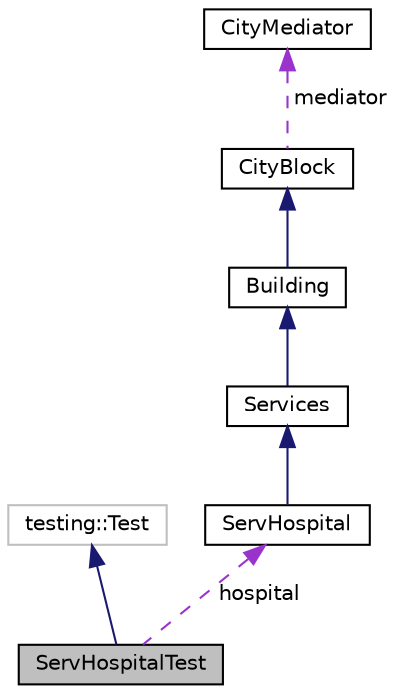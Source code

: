 digraph "ServHospitalTest"
{
 // LATEX_PDF_SIZE
  edge [fontname="Helvetica",fontsize="10",labelfontname="Helvetica",labelfontsize="10"];
  node [fontname="Helvetica",fontsize="10",shape=record];
  Node1 [label="ServHospitalTest",height=0.2,width=0.4,color="black", fillcolor="grey75", style="filled", fontcolor="black",tooltip=" "];
  Node2 -> Node1 [dir="back",color="midnightblue",fontsize="10",style="solid"];
  Node2 [label="testing::Test",height=0.2,width=0.4,color="grey75", fillcolor="white", style="filled",tooltip=" "];
  Node3 -> Node1 [dir="back",color="darkorchid3",fontsize="10",style="dashed",label=" hospital" ];
  Node3 [label="ServHospital",height=0.2,width=0.4,color="black", fillcolor="white", style="filled",URL="$classServHospital.html",tooltip="Represents a hospital service in the city."];
  Node4 -> Node3 [dir="back",color="midnightblue",fontsize="10",style="solid"];
  Node4 [label="Services",height=0.2,width=0.4,color="black", fillcolor="white", style="filled",URL="$classServices.html",tooltip="Abstract base class representing a service building."];
  Node5 -> Node4 [dir="back",color="midnightblue",fontsize="10",style="solid"];
  Node5 [label="Building",height=0.2,width=0.4,color="black", fillcolor="white", style="filled",URL="$classBuilding.html",tooltip="Abstract base class representing a building in the city."];
  Node6 -> Node5 [dir="back",color="midnightblue",fontsize="10",style="solid"];
  Node6 [label="CityBlock",height=0.2,width=0.4,color="black", fillcolor="white", style="filled",URL="$classCityBlock.html",tooltip="Base class representing a block within the city."];
  Node7 -> Node6 [dir="back",color="darkorchid3",fontsize="10",style="dashed",label=" mediator" ];
  Node7 [label="CityMediator",height=0.2,width=0.4,color="black", fillcolor="white", style="filled",URL="$classCityMediator.html",tooltip="Mediator class that facilitates communication between various city components."];
}
